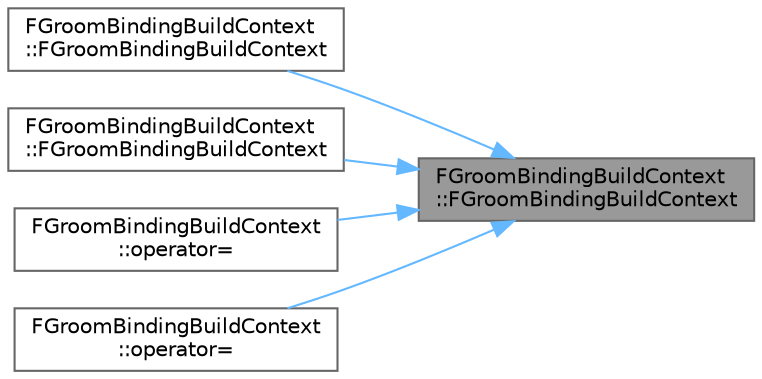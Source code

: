 digraph "FGroomBindingBuildContext::FGroomBindingBuildContext"
{
 // INTERACTIVE_SVG=YES
 // LATEX_PDF_SIZE
  bgcolor="transparent";
  edge [fontname=Helvetica,fontsize=10,labelfontname=Helvetica,labelfontsize=10];
  node [fontname=Helvetica,fontsize=10,shape=box,height=0.2,width=0.4];
  rankdir="RL";
  Node1 [id="Node000001",label="FGroomBindingBuildContext\l::FGroomBindingBuildContext",height=0.2,width=0.4,color="gray40", fillcolor="grey60", style="filled", fontcolor="black",tooltip=" "];
  Node1 -> Node2 [id="edge1_Node000001_Node000002",dir="back",color="steelblue1",style="solid",tooltip=" "];
  Node2 [id="Node000002",label="FGroomBindingBuildContext\l::FGroomBindingBuildContext",height=0.2,width=0.4,color="grey40", fillcolor="white", style="filled",URL="$d8/d04/structFGroomBindingBuildContext.html#a78b9358f1c661126fe861f88ae48b0fd",tooltip=" "];
  Node1 -> Node3 [id="edge2_Node000001_Node000003",dir="back",color="steelblue1",style="solid",tooltip=" "];
  Node3 [id="Node000003",label="FGroomBindingBuildContext\l::FGroomBindingBuildContext",height=0.2,width=0.4,color="grey40", fillcolor="white", style="filled",URL="$d8/d04/structFGroomBindingBuildContext.html#a90302fa1cf4953d5f05b77e49b2ea11c",tooltip=" "];
  Node1 -> Node4 [id="edge3_Node000001_Node000004",dir="back",color="steelblue1",style="solid",tooltip=" "];
  Node4 [id="Node000004",label="FGroomBindingBuildContext\l::operator=",height=0.2,width=0.4,color="grey40", fillcolor="white", style="filled",URL="$d8/d04/structFGroomBindingBuildContext.html#a035f389c6c1e2d4f73b16cdf8a328def",tooltip=" "];
  Node1 -> Node5 [id="edge4_Node000001_Node000005",dir="back",color="steelblue1",style="solid",tooltip=" "];
  Node5 [id="Node000005",label="FGroomBindingBuildContext\l::operator=",height=0.2,width=0.4,color="grey40", fillcolor="white", style="filled",URL="$d8/d04/structFGroomBindingBuildContext.html#a649e5dded0fa20d1197fe1566888fc05",tooltip=" "];
}
